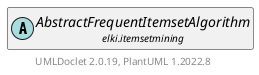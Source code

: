 @startuml
    remove .*\.(Instance|Par|Parameterizer|Factory)$
    set namespaceSeparator none
    hide empty fields
    hide empty methods

    abstract class "<size:14>AbstractFrequentItemsetAlgorithm.Par\n<size:10>elki.itemsetmining" as elki.itemsetmining.AbstractFrequentItemsetAlgorithm.Par [[AbstractFrequentItemsetAlgorithm.Par.html]] {
        {static} +MINSUPP_ID: OptionID
        {static} +MINLENGTH_ID: OptionID
        {static} +MAXLENGTH_ID: OptionID
        #minsupp: double
        #minlength: int
        #maxlength: int
        +configure(Parameterization): void
    }

    interface "<size:14>Parameterizer\n<size:10>elki.utilities.optionhandling" as elki.utilities.optionhandling.Parameterizer [[../utilities/optionhandling/Parameterizer.html]] {
        {abstract} +make(): Object
    }
    abstract class "<size:14>AbstractFrequentItemsetAlgorithm\n<size:10>elki.itemsetmining" as elki.itemsetmining.AbstractFrequentItemsetAlgorithm [[AbstractFrequentItemsetAlgorithm.html]]

    elki.utilities.optionhandling.Parameterizer <|.. elki.itemsetmining.AbstractFrequentItemsetAlgorithm.Par
    elki.itemsetmining.AbstractFrequentItemsetAlgorithm +-- elki.itemsetmining.AbstractFrequentItemsetAlgorithm.Par

    center footer UMLDoclet 2.0.19, PlantUML 1.2022.8
@enduml
